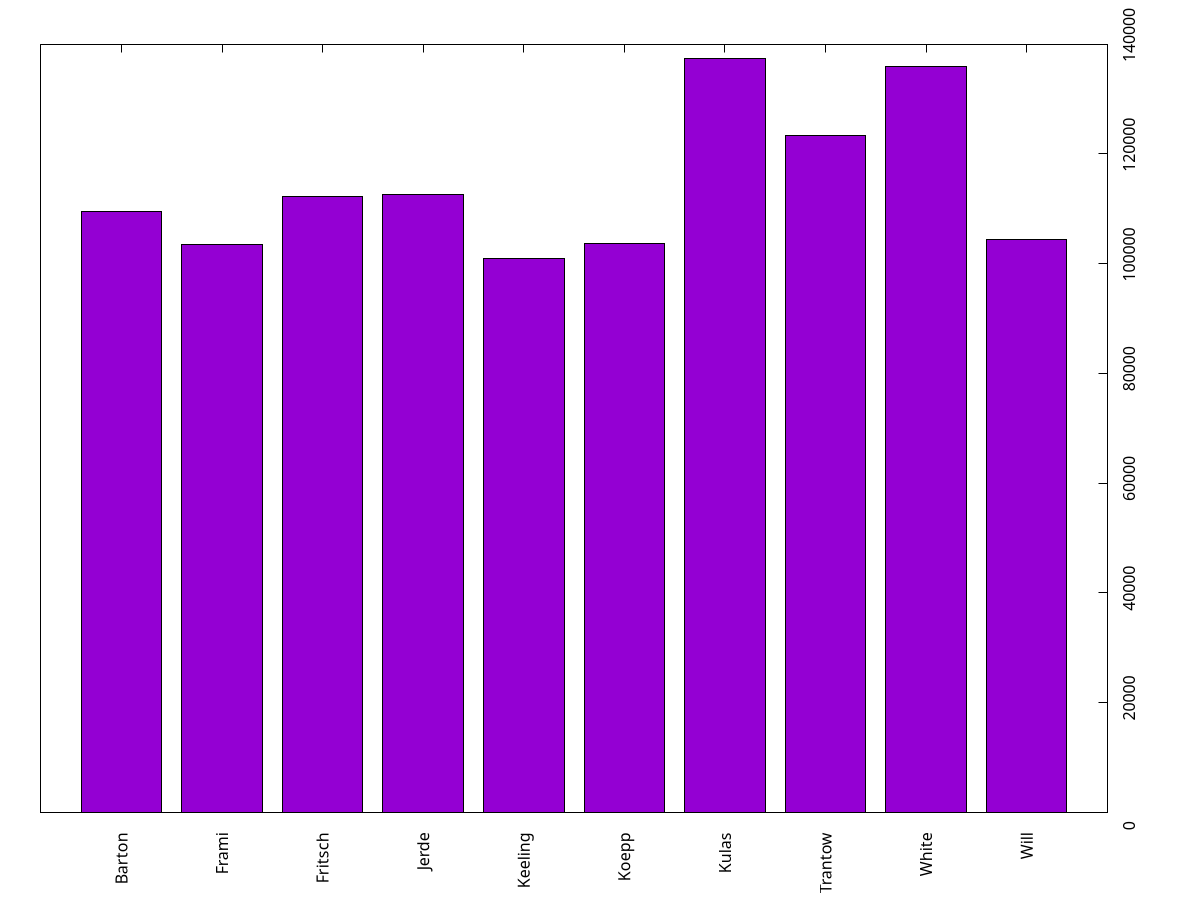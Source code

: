 set terminal pngcairo transparent size 1600,1000 enhanced font 'Verdana,20'
set out "../../src/cook/img/hbar.png"
$data << EOD
"Barton" 109438.50
"Frami" 103569.59
"Fritsch" 112214.71
"Jerde" 112591.43
"Keeling" 100934.30
"Koepp" 103660.54
"Kulas" 137351.96
"Trantow" 123381.38
"White" 135841.99
"Will" 104437.60
EOD
unset key
set bmargin 4
set tmargin 2
set style fill solid border -1
set boxwidth 0.8
set y2range [0:*]
set y2tics
set xtics offset 0,-0.5 right
set xtics rotate by 90
set y2tics rotate by 90
set y2tics offset 0,-1
plot $data u 2:xtic(1) axes x1y2 with boxes